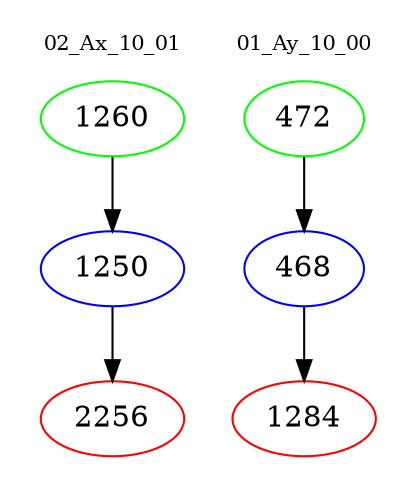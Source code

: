 digraph{
subgraph cluster_0 {
color = white
label = "02_Ax_10_01";
fontsize=10;
T0_1260 [label="1260", color="green"]
T0_1260 -> T0_1250 [color="black"]
T0_1250 [label="1250", color="blue"]
T0_1250 -> T0_2256 [color="black"]
T0_2256 [label="2256", color="red"]
}
subgraph cluster_1 {
color = white
label = "01_Ay_10_00";
fontsize=10;
T1_472 [label="472", color="green"]
T1_472 -> T1_468 [color="black"]
T1_468 [label="468", color="blue"]
T1_468 -> T1_1284 [color="black"]
T1_1284 [label="1284", color="red"]
}
}
